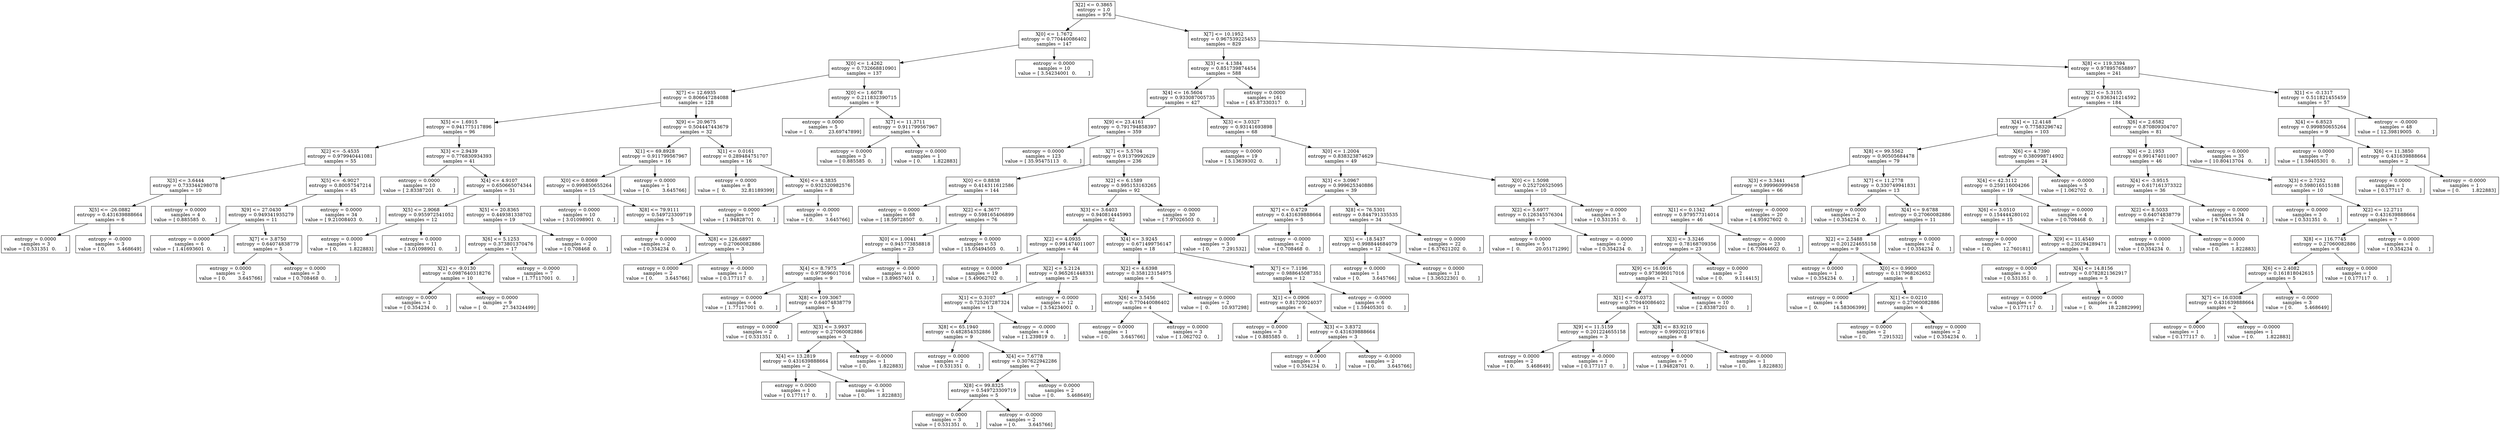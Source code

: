 digraph Tree {
0 [label="X[2] <= 0.3865\nentropy = 1.0\nsamples = 976", shape="box"] ;
1 [label="X[0] <= 1.7672\nentropy = 0.770440086402\nsamples = 147", shape="box"] ;
0 -> 1 ;
2 [label="X[0] <= 1.4262\nentropy = 0.732668810901\nsamples = 137", shape="box"] ;
1 -> 2 ;
3 [label="X[7] <= 12.6935\nentropy = 0.806647284088\nsamples = 128", shape="box"] ;
2 -> 3 ;
4 [label="X[5] <= 1.6915\nentropy = 0.941775117896\nsamples = 96", shape="box"] ;
3 -> 4 ;
5 [label="X[2] <= -5.4535\nentropy = 0.979940441081\nsamples = 55", shape="box"] ;
4 -> 5 ;
6 [label="X[3] <= 3.6444\nentropy = 0.733344298078\nsamples = 10", shape="box"] ;
5 -> 6 ;
7 [label="X[5] <= -26.0882\nentropy = 0.431639888664\nsamples = 6", shape="box"] ;
6 -> 7 ;
8 [label="entropy = 0.0000\nsamples = 3\nvalue = [ 0.531351  0.      ]", shape="box"] ;
7 -> 8 ;
9 [label="entropy = -0.0000\nsamples = 3\nvalue = [ 0.        5.468649]", shape="box"] ;
7 -> 9 ;
10 [label="entropy = 0.0000\nsamples = 4\nvalue = [ 0.885585  0.      ]", shape="box"] ;
6 -> 10 ;
11 [label="X[5] <= -6.9027\nentropy = 0.80057547214\nsamples = 45", shape="box"] ;
5 -> 11 ;
12 [label="X[9] <= 27.0430\nentropy = 0.949341935279\nsamples = 11", shape="box"] ;
11 -> 12 ;
13 [label="entropy = 0.0000\nsamples = 6\nvalue = [ 1.41693601  0.        ]", shape="box"] ;
12 -> 13 ;
14 [label="X[7] <= 3.8750\nentropy = 0.64074838779\nsamples = 5", shape="box"] ;
12 -> 14 ;
15 [label="entropy = 0.0000\nsamples = 2\nvalue = [ 0.        3.645766]", shape="box"] ;
14 -> 15 ;
16 [label="entropy = 0.0000\nsamples = 3\nvalue = [ 0.708468  0.      ]", shape="box"] ;
14 -> 16 ;
17 [label="entropy = 0.0000\nsamples = 34\nvalue = [ 9.21008403  0.        ]", shape="box"] ;
11 -> 17 ;
18 [label="X[3] <= 2.9439\nentropy = 0.776830934393\nsamples = 41", shape="box"] ;
4 -> 18 ;
19 [label="entropy = 0.0000\nsamples = 10\nvalue = [ 2.83387201  0.        ]", shape="box"] ;
18 -> 19 ;
20 [label="X[4] <= 4.9107\nentropy = 0.650665074344\nsamples = 31", shape="box"] ;
18 -> 20 ;
21 [label="X[5] <= 2.9068\nentropy = 0.955972541052\nsamples = 12", shape="box"] ;
20 -> 21 ;
22 [label="entropy = 0.0000\nsamples = 1\nvalue = [ 0.        1.822883]", shape="box"] ;
21 -> 22 ;
23 [label="entropy = 0.0000\nsamples = 11\nvalue = [ 3.01098901  0.        ]", shape="box"] ;
21 -> 23 ;
24 [label="X[5] <= 20.8365\nentropy = 0.449381338702\nsamples = 19", shape="box"] ;
20 -> 24 ;
25 [label="X[6] <= 5.1253\nentropy = 0.373801370476\nsamples = 17", shape="box"] ;
24 -> 25 ;
26 [label="X[2] <= -9.0130\nentropy = 0.0987640318276\nsamples = 10", shape="box"] ;
25 -> 26 ;
27 [label="entropy = 0.0000\nsamples = 1\nvalue = [ 0.354234  0.      ]", shape="box"] ;
26 -> 27 ;
28 [label="entropy = 0.0000\nsamples = 9\nvalue = [  0.          27.34324499]", shape="box"] ;
26 -> 28 ;
29 [label="entropy = -0.0000\nsamples = 7\nvalue = [ 1.77117001  0.        ]", shape="box"] ;
25 -> 29 ;
30 [label="entropy = 0.0000\nsamples = 2\nvalue = [ 0.708468  0.      ]", shape="box"] ;
24 -> 30 ;
31 [label="X[9] <= 20.9675\nentropy = 0.504447443679\nsamples = 32", shape="box"] ;
3 -> 31 ;
32 [label="X[1] <= 69.8928\nentropy = 0.911799567967\nsamples = 16", shape="box"] ;
31 -> 32 ;
33 [label="X[0] <= 0.8069\nentropy = 0.999850655264\nsamples = 15", shape="box"] ;
32 -> 33 ;
34 [label="entropy = 0.0000\nsamples = 10\nvalue = [ 3.01098901  0.        ]", shape="box"] ;
33 -> 34 ;
35 [label="X[8] <= 79.9111\nentropy = 0.549723309719\nsamples = 5", shape="box"] ;
33 -> 35 ;
36 [label="entropy = 0.0000\nsamples = 2\nvalue = [ 0.354234  0.      ]", shape="box"] ;
35 -> 36 ;
37 [label="X[8] <= 126.6897\nentropy = 0.27060082886\nsamples = 3", shape="box"] ;
35 -> 37 ;
38 [label="entropy = 0.0000\nsamples = 2\nvalue = [ 0.        3.645766]", shape="box"] ;
37 -> 38 ;
39 [label="entropy = -0.0000\nsamples = 1\nvalue = [ 0.177117  0.      ]", shape="box"] ;
37 -> 39 ;
40 [label="entropy = 0.0000\nsamples = 1\nvalue = [ 0.        3.645766]", shape="box"] ;
32 -> 40 ;
41 [label="X[1] <= 0.0161\nentropy = 0.289484751707\nsamples = 16", shape="box"] ;
31 -> 41 ;
42 [label="entropy = 0.0000\nsamples = 8\nvalue = [  0.          32.81189399]", shape="box"] ;
41 -> 42 ;
43 [label="X[6] <= 4.3835\nentropy = 0.932520982576\nsamples = 8", shape="box"] ;
41 -> 43 ;
44 [label="entropy = 0.0000\nsamples = 7\nvalue = [ 1.94828701  0.        ]", shape="box"] ;
43 -> 44 ;
45 [label="entropy = -0.0000\nsamples = 1\nvalue = [ 0.        3.645766]", shape="box"] ;
43 -> 45 ;
46 [label="X[0] <= 1.6078\nentropy = 0.211832390715\nsamples = 9", shape="box"] ;
2 -> 46 ;
47 [label="entropy = 0.0000\nsamples = 5\nvalue = [  0.          23.69747899]", shape="box"] ;
46 -> 47 ;
48 [label="X[7] <= 11.3711\nentropy = 0.911799567967\nsamples = 4", shape="box"] ;
46 -> 48 ;
49 [label="entropy = 0.0000\nsamples = 3\nvalue = [ 0.885585  0.      ]", shape="box"] ;
48 -> 49 ;
50 [label="entropy = 0.0000\nsamples = 1\nvalue = [ 0.        1.822883]", shape="box"] ;
48 -> 50 ;
51 [label="entropy = 0.0000\nsamples = 10\nvalue = [ 3.54234001  0.        ]", shape="box"] ;
1 -> 51 ;
52 [label="X[7] <= 10.1952\nentropy = 0.967539225453\nsamples = 829", shape="box"] ;
0 -> 52 ;
53 [label="X[3] <= 4.1384\nentropy = 0.851739874454\nsamples = 588", shape="box"] ;
52 -> 53 ;
54 [label="X[4] <= 16.5604\nentropy = 0.933087005735\nsamples = 427", shape="box"] ;
53 -> 54 ;
55 [label="X[9] <= 23.4161\nentropy = 0.791794858397\nsamples = 359", shape="box"] ;
54 -> 55 ;
56 [label="entropy = 0.0000\nsamples = 123\nvalue = [ 35.95475113   0.        ]", shape="box"] ;
55 -> 56 ;
57 [label="X[7] <= 5.5704\nentropy = 0.91379992629\nsamples = 236", shape="box"] ;
55 -> 57 ;
58 [label="X[0] <= 0.8838\nentropy = 0.414311612586\nsamples = 144", shape="box"] ;
57 -> 58 ;
59 [label="entropy = 0.0000\nsamples = 68\nvalue = [ 18.59728507   0.        ]", shape="box"] ;
58 -> 59 ;
60 [label="X[2] <= 4.3677\nentropy = 0.598165406899\nsamples = 76", shape="box"] ;
58 -> 60 ;
61 [label="X[0] <= 1.0041\nentropy = 0.945773858818\nsamples = 23", shape="box"] ;
60 -> 61 ;
62 [label="X[4] <= 8.7975\nentropy = 0.973696017016\nsamples = 9", shape="box"] ;
61 -> 62 ;
63 [label="entropy = 0.0000\nsamples = 4\nvalue = [ 1.77117001  0.        ]", shape="box"] ;
62 -> 63 ;
64 [label="X[8] <= 109.3067\nentropy = 0.64074838779\nsamples = 5", shape="box"] ;
62 -> 64 ;
65 [label="entropy = 0.0000\nsamples = 2\nvalue = [ 0.531351  0.      ]", shape="box"] ;
64 -> 65 ;
66 [label="X[3] <= 3.9937\nentropy = 0.27060082886\nsamples = 3", shape="box"] ;
64 -> 66 ;
67 [label="X[4] <= 13.2819\nentropy = 0.431639888664\nsamples = 2", shape="box"] ;
66 -> 67 ;
68 [label="entropy = 0.0000\nsamples = 1\nvalue = [ 0.177117  0.      ]", shape="box"] ;
67 -> 68 ;
69 [label="entropy = -0.0000\nsamples = 1\nvalue = [ 0.        1.822883]", shape="box"] ;
67 -> 69 ;
70 [label="entropy = -0.0000\nsamples = 1\nvalue = [ 0.        1.822883]", shape="box"] ;
66 -> 70 ;
71 [label="entropy = -0.0000\nsamples = 14\nvalue = [ 3.89657401  0.        ]", shape="box"] ;
61 -> 71 ;
72 [label="entropy = 0.0000\nsamples = 53\nvalue = [ 15.05494505   0.        ]", shape="box"] ;
60 -> 72 ;
73 [label="X[2] <= 6.1589\nentropy = 0.995153163265\nsamples = 92", shape="box"] ;
57 -> 73 ;
74 [label="X[3] <= 3.6403\nentropy = 0.940814445993\nsamples = 62", shape="box"] ;
73 -> 74 ;
75 [label="X[2] <= 4.0935\nentropy = 0.991474011007\nsamples = 44", shape="box"] ;
74 -> 75 ;
76 [label="entropy = 0.0000\nsamples = 19\nvalue = [ 5.49062702  0.        ]", shape="box"] ;
75 -> 76 ;
77 [label="X[2] <= 5.2124\nentropy = 0.965261448331\nsamples = 25", shape="box"] ;
75 -> 77 ;
78 [label="X[1] <= 0.3107\nentropy = 0.725267287324\nsamples = 13", shape="box"] ;
77 -> 78 ;
79 [label="X[8] <= 65.1940\nentropy = 0.482854352886\nsamples = 9", shape="box"] ;
78 -> 79 ;
80 [label="entropy = 0.0000\nsamples = 2\nvalue = [ 0.531351  0.      ]", shape="box"] ;
79 -> 80 ;
81 [label="X[4] <= 7.6778\nentropy = 0.307622942286\nsamples = 7", shape="box"] ;
79 -> 81 ;
82 [label="X[8] <= 99.8325\nentropy = 0.549723309719\nsamples = 5", shape="box"] ;
81 -> 82 ;
83 [label="entropy = 0.0000\nsamples = 3\nvalue = [ 0.531351  0.      ]", shape="box"] ;
82 -> 83 ;
84 [label="entropy = -0.0000\nsamples = 2\nvalue = [ 0.        3.645766]", shape="box"] ;
82 -> 84 ;
85 [label="entropy = 0.0000\nsamples = 2\nvalue = [ 0.        5.468649]", shape="box"] ;
81 -> 85 ;
86 [label="entropy = -0.0000\nsamples = 4\nvalue = [ 1.239819  0.      ]", shape="box"] ;
78 -> 86 ;
87 [label="entropy = -0.0000\nsamples = 12\nvalue = [ 3.54234001  0.        ]", shape="box"] ;
77 -> 87 ;
88 [label="X[4] <= 3.9245\nentropy = 0.671499756147\nsamples = 18", shape="box"] ;
74 -> 88 ;
89 [label="X[2] <= 4.6398\nentropy = 0.358123154975\nsamples = 6", shape="box"] ;
88 -> 89 ;
90 [label="X[6] <= 3.5456\nentropy = 0.770440086402\nsamples = 4", shape="box"] ;
89 -> 90 ;
91 [label="entropy = 0.0000\nsamples = 1\nvalue = [ 0.        3.645766]", shape="box"] ;
90 -> 91 ;
92 [label="entropy = 0.0000\nsamples = 3\nvalue = [ 1.062702  0.      ]", shape="box"] ;
90 -> 92 ;
93 [label="entropy = 0.0000\nsamples = 2\nvalue = [  0.        10.937298]", shape="box"] ;
89 -> 93 ;
94 [label="X[7] <= 7.1196\nentropy = 0.988645087351\nsamples = 12", shape="box"] ;
88 -> 94 ;
95 [label="X[1] <= 0.0906\nentropy = 0.81720024037\nsamples = 6", shape="box"] ;
94 -> 95 ;
96 [label="entropy = 0.0000\nsamples = 3\nvalue = [ 0.885585  0.      ]", shape="box"] ;
95 -> 96 ;
97 [label="X[3] <= 3.8372\nentropy = 0.431639888664\nsamples = 3", shape="box"] ;
95 -> 97 ;
98 [label="entropy = 0.0000\nsamples = 1\nvalue = [ 0.354234  0.      ]", shape="box"] ;
97 -> 98 ;
99 [label="entropy = -0.0000\nsamples = 2\nvalue = [ 0.        3.645766]", shape="box"] ;
97 -> 99 ;
100 [label="entropy = -0.0000\nsamples = 6\nvalue = [ 1.59405301  0.        ]", shape="box"] ;
94 -> 100 ;
101 [label="entropy = -0.0000\nsamples = 30\nvalue = [ 7.97026503  0.        ]", shape="box"] ;
73 -> 101 ;
102 [label="X[3] <= 3.0327\nentropy = 0.93141693898\nsamples = 68", shape="box"] ;
54 -> 102 ;
103 [label="entropy = 0.0000\nsamples = 19\nvalue = [ 5.13639302  0.        ]", shape="box"] ;
102 -> 103 ;
104 [label="X[0] <= 1.2004\nentropy = 0.838323874629\nsamples = 49", shape="box"] ;
102 -> 104 ;
105 [label="X[3] <= 3.0967\nentropy = 0.999625340886\nsamples = 39", shape="box"] ;
104 -> 105 ;
106 [label="X[7] <= 0.4729\nentropy = 0.431639888664\nsamples = 5", shape="box"] ;
105 -> 106 ;
107 [label="entropy = 0.0000\nsamples = 3\nvalue = [ 0.        7.291532]", shape="box"] ;
106 -> 107 ;
108 [label="entropy = -0.0000\nsamples = 2\nvalue = [ 0.708468  0.      ]", shape="box"] ;
106 -> 108 ;
109 [label="X[8] <= 76.5301\nentropy = 0.844791335535\nsamples = 34", shape="box"] ;
105 -> 109 ;
110 [label="X[5] <= -18.5437\nentropy = 0.998844684079\nsamples = 12", shape="box"] ;
109 -> 110 ;
111 [label="entropy = 0.0000\nsamples = 1\nvalue = [ 0.        3.645766]", shape="box"] ;
110 -> 111 ;
112 [label="entropy = 0.0000\nsamples = 11\nvalue = [ 3.36522301  0.        ]", shape="box"] ;
110 -> 112 ;
113 [label="entropy = 0.0000\nsamples = 22\nvalue = [ 6.37621202  0.        ]", shape="box"] ;
109 -> 113 ;
114 [label="X[0] <= 1.5098\nentropy = 0.252726525095\nsamples = 10", shape="box"] ;
104 -> 114 ;
115 [label="X[2] <= 5.6977\nentropy = 0.126345576304\nsamples = 7", shape="box"] ;
114 -> 115 ;
116 [label="entropy = 0.0000\nsamples = 5\nvalue = [  0.          20.05171299]", shape="box"] ;
115 -> 116 ;
117 [label="entropy = -0.0000\nsamples = 2\nvalue = [ 0.354234  0.      ]", shape="box"] ;
115 -> 117 ;
118 [label="entropy = 0.0000\nsamples = 3\nvalue = [ 0.531351  0.      ]", shape="box"] ;
114 -> 118 ;
119 [label="entropy = 0.0000\nsamples = 161\nvalue = [ 45.87330317   0.        ]", shape="box"] ;
53 -> 119 ;
120 [label="X[8] <= 119.3394\nentropy = 0.978957658897\nsamples = 241", shape="box"] ;
52 -> 120 ;
121 [label="X[2] <= 5.3155\nentropy = 0.936341214592\nsamples = 184", shape="box"] ;
120 -> 121 ;
122 [label="X[4] <= 12.4148\nentropy = 0.77583296742\nsamples = 103", shape="box"] ;
121 -> 122 ;
123 [label="X[8] <= 99.5562\nentropy = 0.90505684478\nsamples = 79", shape="box"] ;
122 -> 123 ;
124 [label="X[3] <= 3.3441\nentropy = 0.999960999458\nsamples = 66", shape="box"] ;
123 -> 124 ;
125 [label="X[1] <= 0.1342\nentropy = 0.979577314014\nsamples = 46", shape="box"] ;
124 -> 125 ;
126 [label="X[3] <= 3.3246\nentropy = 0.78168709356\nsamples = 23", shape="box"] ;
125 -> 126 ;
127 [label="X[9] <= 16.0916\nentropy = 0.973696017016\nsamples = 21", shape="box"] ;
126 -> 127 ;
128 [label="X[1] <= -0.0373\nentropy = 0.770440086402\nsamples = 11", shape="box"] ;
127 -> 128 ;
129 [label="X[9] <= 11.5159\nentropy = 0.201224655158\nsamples = 3", shape="box"] ;
128 -> 129 ;
130 [label="entropy = 0.0000\nsamples = 2\nvalue = [ 0.        5.468649]", shape="box"] ;
129 -> 130 ;
131 [label="entropy = -0.0000\nsamples = 1\nvalue = [ 0.177117  0.      ]", shape="box"] ;
129 -> 131 ;
132 [label="X[8] <= 83.9210\nentropy = 0.999202197816\nsamples = 8", shape="box"] ;
128 -> 132 ;
133 [label="entropy = 0.0000\nsamples = 7\nvalue = [ 1.94828701  0.        ]", shape="box"] ;
132 -> 133 ;
134 [label="entropy = -0.0000\nsamples = 1\nvalue = [ 0.        1.822883]", shape="box"] ;
132 -> 134 ;
135 [label="entropy = 0.0000\nsamples = 10\nvalue = [ 2.83387201  0.        ]", shape="box"] ;
127 -> 135 ;
136 [label="entropy = 0.0000\nsamples = 2\nvalue = [ 0.        9.114415]", shape="box"] ;
126 -> 136 ;
137 [label="entropy = -0.0000\nsamples = 23\nvalue = [ 6.73044602  0.        ]", shape="box"] ;
125 -> 137 ;
138 [label="entropy = -0.0000\nsamples = 20\nvalue = [ 4.95927602  0.        ]", shape="box"] ;
124 -> 138 ;
139 [label="X[7] <= 11.2778\nentropy = 0.330749941831\nsamples = 13", shape="box"] ;
123 -> 139 ;
140 [label="entropy = 0.0000\nsamples = 2\nvalue = [ 0.354234  0.      ]", shape="box"] ;
139 -> 140 ;
141 [label="X[4] <= 9.6788\nentropy = 0.27060082886\nsamples = 11", shape="box"] ;
139 -> 141 ;
142 [label="X[2] <= 2.5488\nentropy = 0.201224655158\nsamples = 9", shape="box"] ;
141 -> 142 ;
143 [label="entropy = 0.0000\nsamples = 1\nvalue = [ 0.354234  0.      ]", shape="box"] ;
142 -> 143 ;
144 [label="X[0] <= 0.9900\nentropy = 0.117968262652\nsamples = 8", shape="box"] ;
142 -> 144 ;
145 [label="entropy = 0.0000\nsamples = 4\nvalue = [  0.          14.58306399]", shape="box"] ;
144 -> 145 ;
146 [label="X[1] <= 0.0210\nentropy = 0.27060082886\nsamples = 4", shape="box"] ;
144 -> 146 ;
147 [label="entropy = 0.0000\nsamples = 2\nvalue = [ 0.        7.291532]", shape="box"] ;
146 -> 147 ;
148 [label="entropy = 0.0000\nsamples = 2\nvalue = [ 0.354234  0.      ]", shape="box"] ;
146 -> 148 ;
149 [label="entropy = 0.0000\nsamples = 2\nvalue = [ 0.354234  0.      ]", shape="box"] ;
141 -> 149 ;
150 [label="X[6] <= 4.7390\nentropy = 0.380998714902\nsamples = 24", shape="box"] ;
122 -> 150 ;
151 [label="X[4] <= 42.3112\nentropy = 0.259116004266\nsamples = 19", shape="box"] ;
150 -> 151 ;
152 [label="X[6] <= 3.0510\nentropy = 0.154444280102\nsamples = 15", shape="box"] ;
151 -> 152 ;
153 [label="entropy = 0.0000\nsamples = 7\nvalue = [  0.        12.760181]", shape="box"] ;
152 -> 153 ;
154 [label="X[9] <= 11.4540\nentropy = 0.230294289471\nsamples = 8", shape="box"] ;
152 -> 154 ;
155 [label="entropy = 0.0000\nsamples = 3\nvalue = [ 0.531351  0.      ]", shape="box"] ;
154 -> 155 ;
156 [label="X[4] <= 14.8156\nentropy = 0.0782821362917\nsamples = 5", shape="box"] ;
154 -> 156 ;
157 [label="entropy = 0.0000\nsamples = 1\nvalue = [ 0.177117  0.      ]", shape="box"] ;
156 -> 157 ;
158 [label="entropy = 0.0000\nsamples = 4\nvalue = [  0.          18.22882999]", shape="box"] ;
156 -> 158 ;
159 [label="entropy = 0.0000\nsamples = 4\nvalue = [ 0.708468  0.      ]", shape="box"] ;
151 -> 159 ;
160 [label="entropy = -0.0000\nsamples = 5\nvalue = [ 1.062702  0.      ]", shape="box"] ;
150 -> 160 ;
161 [label="X[6] <= 2.6582\nentropy = 0.870809304707\nsamples = 81", shape="box"] ;
121 -> 161 ;
162 [label="X[6] <= 2.1953\nentropy = 0.991474011007\nsamples = 46", shape="box"] ;
161 -> 162 ;
163 [label="X[4] <= -3.9515\nentropy = 0.617161373322\nsamples = 36", shape="box"] ;
162 -> 163 ;
164 [label="X[2] <= 8.5033\nentropy = 0.64074838779\nsamples = 2", shape="box"] ;
163 -> 164 ;
165 [label="entropy = 0.0000\nsamples = 1\nvalue = [ 0.354234  0.      ]", shape="box"] ;
164 -> 165 ;
166 [label="entropy = 0.0000\nsamples = 1\nvalue = [ 0.        1.822883]", shape="box"] ;
164 -> 166 ;
167 [label="entropy = 0.0000\nsamples = 34\nvalue = [ 9.74143504  0.        ]", shape="box"] ;
163 -> 167 ;
168 [label="X[3] <= 2.7252\nentropy = 0.598016515188\nsamples = 10", shape="box"] ;
162 -> 168 ;
169 [label="entropy = 0.0000\nsamples = 3\nvalue = [ 0.531351  0.      ]", shape="box"] ;
168 -> 169 ;
170 [label="X[2] <= 12.2711\nentropy = 0.431639888664\nsamples = 7", shape="box"] ;
168 -> 170 ;
171 [label="X[8] <= 116.7745\nentropy = 0.27060082886\nsamples = 6", shape="box"] ;
170 -> 171 ;
172 [label="X[6] <= 2.4082\nentropy = 0.161818042615\nsamples = 5", shape="box"] ;
171 -> 172 ;
173 [label="X[7] <= 16.0308\nentropy = 0.431639888664\nsamples = 2", shape="box"] ;
172 -> 173 ;
174 [label="entropy = 0.0000\nsamples = 1\nvalue = [ 0.177117  0.      ]", shape="box"] ;
173 -> 174 ;
175 [label="entropy = -0.0000\nsamples = 1\nvalue = [ 0.        1.822883]", shape="box"] ;
173 -> 175 ;
176 [label="entropy = -0.0000\nsamples = 3\nvalue = [ 0.        5.468649]", shape="box"] ;
172 -> 176 ;
177 [label="entropy = 0.0000\nsamples = 1\nvalue = [ 0.177117  0.      ]", shape="box"] ;
171 -> 177 ;
178 [label="entropy = 0.0000\nsamples = 1\nvalue = [ 0.354234  0.      ]", shape="box"] ;
170 -> 178 ;
179 [label="entropy = 0.0000\nsamples = 35\nvalue = [ 10.80413704   0.        ]", shape="box"] ;
161 -> 179 ;
180 [label="X[1] <= -0.1317\nentropy = 0.511821455459\nsamples = 57", shape="box"] ;
120 -> 180 ;
181 [label="X[4] <= 6.8523\nentropy = 0.999850655264\nsamples = 9", shape="box"] ;
180 -> 181 ;
182 [label="entropy = 0.0000\nsamples = 7\nvalue = [ 1.59405301  0.        ]", shape="box"] ;
181 -> 182 ;
183 [label="X[6] <= 11.3850\nentropy = 0.431639888664\nsamples = 2", shape="box"] ;
181 -> 183 ;
184 [label="entropy = 0.0000\nsamples = 1\nvalue = [ 0.177117  0.      ]", shape="box"] ;
183 -> 184 ;
185 [label="entropy = -0.0000\nsamples = 1\nvalue = [ 0.        1.822883]", shape="box"] ;
183 -> 185 ;
186 [label="entropy = -0.0000\nsamples = 48\nvalue = [ 12.39819005   0.        ]", shape="box"] ;
180 -> 186 ;
}